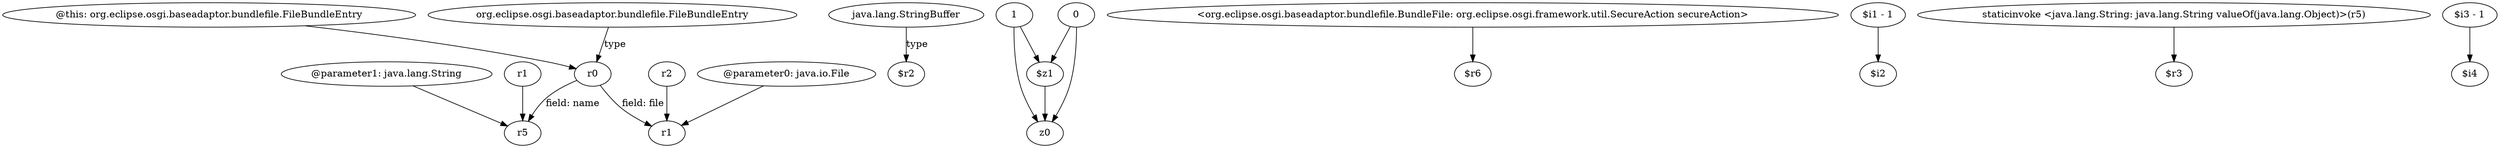 digraph g {
0[label="r2"]
1[label="r1"]
0->1[label=""]
2[label="java.lang.StringBuffer"]
3[label="$r2"]
2->3[label="type"]
4[label="$z1"]
5[label="z0"]
4->5[label=""]
6[label="<org.eclipse.osgi.baseadaptor.bundlefile.BundleFile: org.eclipse.osgi.framework.util.SecureAction secureAction>"]
7[label="$r6"]
6->7[label=""]
8[label="$i1 - 1"]
9[label="$i2"]
8->9[label=""]
10[label="@this: org.eclipse.osgi.baseadaptor.bundlefile.FileBundleEntry"]
11[label="r0"]
10->11[label=""]
12[label="staticinvoke <java.lang.String: java.lang.String valueOf(java.lang.Object)>(r5)"]
13[label="$r3"]
12->13[label=""]
14[label="$i3 - 1"]
15[label="$i4"]
14->15[label=""]
16[label="@parameter0: java.io.File"]
16->1[label=""]
17[label="r5"]
11->17[label="field: name"]
18[label="@parameter1: java.lang.String"]
18->17[label=""]
19[label="org.eclipse.osgi.baseadaptor.bundlefile.FileBundleEntry"]
19->11[label="type"]
20[label="r1"]
20->17[label=""]
21[label="1"]
21->5[label=""]
22[label="0"]
22->5[label=""]
22->4[label=""]
21->4[label=""]
11->1[label="field: file"]
}